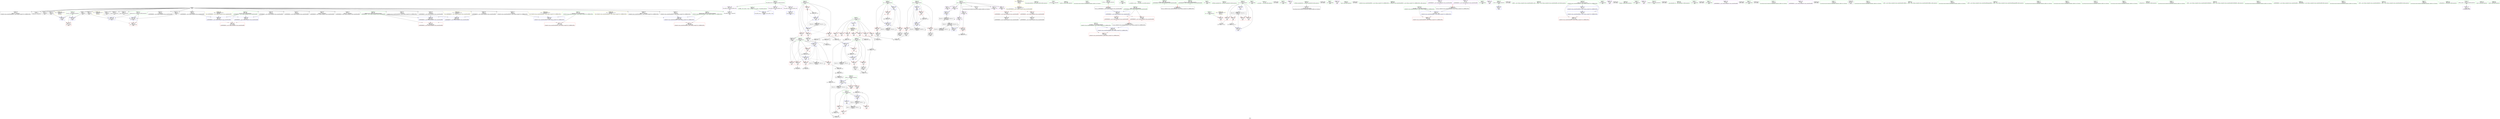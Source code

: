 digraph "SVFG" {
	label="SVFG";

	Node0x5555a6c072e0 [shape=record,color=grey,label="{NodeID: 0\nNullPtr}"];
	Node0x5555a6c072e0 -> Node0x5555a6c2e300[style=solid];
	Node0x5555a6c072e0 -> Node0x5555a6c2e400[style=solid];
	Node0x5555a6c072e0 -> Node0x5555a6c2e4d0[style=solid];
	Node0x5555a6c072e0 -> Node0x5555a6c2e5a0[style=solid];
	Node0x5555a6c072e0 -> Node0x5555a6c2e670[style=solid];
	Node0x5555a6c072e0 -> Node0x5555a6c2e740[style=solid];
	Node0x5555a6c072e0 -> Node0x5555a6c2e810[style=solid];
	Node0x5555a6c072e0 -> Node0x5555a6c2e8e0[style=solid];
	Node0x5555a6c072e0 -> Node0x5555a6c2e9b0[style=solid];
	Node0x5555a6c072e0 -> Node0x5555a6c2ea80[style=solid];
	Node0x5555a6c072e0 -> Node0x5555a6c2eb50[style=solid];
	Node0x5555a6c072e0 -> Node0x5555a6c2ec20[style=solid];
	Node0x5555a6c072e0 -> Node0x5555a6c2ecf0[style=solid];
	Node0x5555a6c072e0 -> Node0x5555a6c2edc0[style=solid];
	Node0x5555a6c072e0 -> Node0x5555a6c2ee90[style=solid];
	Node0x5555a6c072e0 -> Node0x5555a6c2ef60[style=solid];
	Node0x5555a6c072e0 -> Node0x5555a6c2f030[style=solid];
	Node0x5555a6c072e0 -> Node0x5555a6c2f100[style=solid];
	Node0x5555a6c072e0 -> Node0x5555a6c2f1d0[style=solid];
	Node0x5555a6c072e0 -> Node0x5555a6c2f2a0[style=solid];
	Node0x5555a6c072e0 -> Node0x5555a6c2f370[style=solid];
	Node0x5555a6c072e0 -> Node0x5555a6c2b9f0[style=solid];
	Node0x5555a6c072e0 -> Node0x5555a6c34be0[style=solid];
	Node0x5555a6c2f5e0 [shape=record,color=blue,label="{NodeID: 194\n84\<--197\nk\<--sub22\nmain\n}"];
	Node0x5555a6c2f5e0 -> Node0x5555a6c33530[style=dashed];
	Node0x5555a6c2f5e0 -> Node0x5555a6c33600[style=dashed];
	Node0x5555a6c2f5e0 -> Node0x5555a6c336d0[style=dashed];
	Node0x5555a6c2f5e0 -> Node0x5555a6c337a0[style=dashed];
	Node0x5555a6c2f5e0 -> Node0x5555a6c33870[style=dashed];
	Node0x5555a6c2f5e0 -> Node0x5555a6c2f920[style=dashed];
	Node0x5555a6c2f5e0 -> Node0x5555a6c4e910[style=dashed];
	Node0x5555a6c2c680 [shape=record,color=purple,label="{NodeID: 111\n181\<--13\narrayidx\<--adj\nmain\n}"];
	Node0x5555a6c2a830 [shape=record,color=green,label="{NodeID: 28\n11\<--12\nx\<--x_field_insensitive\nGlob }"];
	Node0x5555a6c2a830 -> Node0x5555a6c325c0[style=solid];
	Node0x5555a6c2a830 -> Node0x5555a6c32690[style=solid];
	Node0x5555a6c2a830 -> Node0x5555a6c32760[style=solid];
	Node0x5555a6c2a830 -> Node0x5555a6c348e0[style=solid];
	Node0x5555a6c2a830 -> Node0x5555a6c2f780[style=solid];
	Node0x5555a6c3e710 [shape=record,color=grey,label="{NodeID: 305\n245 = cmp(243, 244, )\n}"];
	Node0x5555a6c32830 [shape=record,color=red,label="{NodeID: 139\n303\<--30\n\<--stdin\n_Z4OPENRKNSt7__cxx1112basic_stringIcSt11char_traitsIcESaIcEEE\n}"];
	Node0x5555a6c32830 -> Node0x5555a6c2c410[style=solid];
	Node0x5555a6c2d1e0 [shape=record,color=green,label="{NodeID: 56\n159\<--160\nllvm.memset.p0i8.i64\<--llvm.memset.p0i8.i64_field_insensitive\n}"];
	Node0x5555a6c4f810 [shape=record,color=black,label="{NodeID: 333\nMR_28V_2 = PHI(MR_28V_3, MR_28V_1, )\npts\{91 \}\n}"];
	Node0x5555a6c4f810 -> Node0x5555a6c2fac0[style=dashed];
	Node0x5555a6c4f810 -> Node0x5555a6c4f810[style=dashed];
	Node0x5555a6c33ef0 [shape=record,color=red,label="{NodeID: 167\n260\<--90\n\<--j38\nmain\n}"];
	Node0x5555a6c33ef0 -> Node0x5555a6c3cd90[style=solid];
	Node0x5555a6c2ea80 [shape=record,color=black,label="{NodeID: 84\n318\<--3\n\<--dummyVal\n_Z4OPENRKNSt7__cxx1112basic_stringIcSt11char_traitsIcESaIcEEE\n}"];
	Node0x5555a6c1dc50 [shape=record,color=green,label="{NodeID: 1\n7\<--1\n__dso_handle\<--dummyObj\nGlob }"];
	Node0x5555a6c2f6b0 [shape=record,color=blue,label="{NodeID: 195\n86\<--211\naddum\<--cond\nmain\n}"];
	Node0x5555a6c2f6b0 -> Node0x5555a6c33940[style=dashed];
	Node0x5555a6c2f6b0 -> Node0x5555a6c33a10[style=dashed];
	Node0x5555a6c2f6b0 -> Node0x5555a6c2f6b0[style=dashed];
	Node0x5555a6c2f6b0 -> Node0x5555a6c4ee10[style=dashed];
	Node0x5555a6c2c750 [shape=record,color=purple,label="{NodeID: 112\n184\<--13\narrayidx18\<--adj\nmain\n}"];
	Node0x5555a6c2c750 -> Node0x5555a6c35360[style=solid];
	Node0x5555a6c2a930 [shape=record,color=green,label="{NodeID: 29\n13\<--15\nadj\<--adj_field_insensitive\nGlob }"];
	Node0x5555a6c2a930 -> Node0x5555a6c2bac0[style=solid];
	Node0x5555a6c2a930 -> Node0x5555a6c2c680[style=solid];
	Node0x5555a6c2a930 -> Node0x5555a6c2c750[style=solid];
	Node0x5555a6c2a930 -> Node0x5555a6c2c820[style=solid];
	Node0x5555a6c2a930 -> Node0x5555a6c2c8f0[style=solid];
	Node0x5555a6c2a930 -> Node0x5555a6c31460[style=solid];
	Node0x5555a6c2a930 -> Node0x5555a6c314f0[style=solid];
	Node0x5555a6c3e890 [shape=record,color=grey,label="{NodeID: 306\n201 = cmp(200, 9, )\n}"];
	Node0x5555a6c32900 [shape=record,color=red,label="{NodeID: 140\n313\<--35\n\<--stdout\n_Z4OPENRKNSt7__cxx1112basic_stringIcSt11char_traitsIcESaIcEEE\n}"];
	Node0x5555a6c32900 -> Node0x5555a6c2c4e0[style=solid];
	Node0x5555a6c2d2e0 [shape=record,color=green,label="{NodeID: 57\n257\<--258\nputchar\<--putchar_field_insensitive\n}"];
	Node0x5555a6c4fd10 [shape=record,color=black,label="{NodeID: 334\nMR_30V_2 = PHI(MR_30V_3, MR_30V_1, )\npts\{150000 \}\n}"];
	Node0x5555a6c4fd10 -> Node0x5555a6c4bd10[style=dashed];
	Node0x5555a6c4fd10 -> Node0x5555a6c4fd10[style=dashed];
	Node0x5555a6c4fd10 -> Node0x5555a6c52010[style=dashed];
	Node0x5555a6c33fc0 [shape=record,color=red,label="{NodeID: 168\n253\<--252\n\<--arrayidx46\nmain\n}"];
	Node0x5555a6c33fc0 -> Node0x5555a6c31340[style=solid];
	Node0x5555a6c2eb50 [shape=record,color=black,label="{NodeID: 85\n319\<--3\n\<--dummyVal\n_Z4OPENRKNSt7__cxx1112basic_stringIcSt11char_traitsIcESaIcEEE\n}"];
	Node0x5555a6c2eb50 -> Node0x5555a6c2fed0[style=solid];
	Node0x5555a6c075c0 [shape=record,color=green,label="{NodeID: 2\n9\<--1\n\<--dummyObj\nCan only get source location for instruction, argument, global var or function.}"];
	Node0x5555a6c2f780 [shape=record,color=blue,label="{NodeID: 196\n11\<--219\nx\<--sub28\nmain\n}"];
	Node0x5555a6c2f780 -> Node0x5555a6c4ae10[style=dashed];
	Node0x5555a6c2c820 [shape=record,color=purple,label="{NodeID: 113\n222\<--13\narrayidx29\<--adj\nmain\n}"];
	Node0x5555a6c2aa30 [shape=record,color=green,label="{NodeID: 30\n36\<--40\nllvm.global_ctors\<--llvm.global_ctors_field_insensitive\nGlob }"];
	Node0x5555a6c2aa30 -> Node0x5555a6c31d10[style=solid];
	Node0x5555a6c2aa30 -> Node0x5555a6c31e10[style=solid];
	Node0x5555a6c2aa30 -> Node0x5555a6c31f10[style=solid];
	Node0x5555a6c3ea10 [shape=record,color=grey,label="{NodeID: 307\n204 = cmp(203, 9, )\n}"];
	Node0x5555a6c329d0 [shape=record,color=red,label="{NodeID: 141\n277\<--72\nexn\<--exn.slot\nmain\n}"];
	Node0x5555a6c2d3e0 [shape=record,color=green,label="{NodeID: 58\n284\<--285\ns.addr\<--s.addr_field_insensitive\n_Z4OPENRKNSt7__cxx1112basic_stringIcSt11char_traitsIcESaIcEEE\n}"];
	Node0x5555a6c2d3e0 -> Node0x5555a6c34090[style=solid];
	Node0x5555a6c2d3e0 -> Node0x5555a6c34160[style=solid];
	Node0x5555a6c2d3e0 -> Node0x5555a6c2fe00[style=solid];
	Node0x5555a6c34090 [shape=record,color=red,label="{NodeID: 169\n295\<--284\n\<--s.addr\n_Z4OPENRKNSt7__cxx1112basic_stringIcSt11char_traitsIcESaIcEEE\n|{<s0>17}}"];
	Node0x5555a6c34090:s0 -> Node0x5555a6c68a40[style=solid,color=red];
	Node0x5555a6c2ec20 [shape=record,color=black,label="{NodeID: 86\n321\<--3\n\<--dummyVal\n_Z4OPENRKNSt7__cxx1112basic_stringIcSt11char_traitsIcESaIcEEE\n}"];
	Node0x5555a6c2ec20 -> Node0x5555a6c2ffa0[style=solid];
	Node0x5555a6c07df0 [shape=record,color=green,label="{NodeID: 3\n16\<--1\n.str\<--dummyObj\nGlob }"];
	Node0x5555a6c2f850 [shape=record,color=blue,label="{NodeID: 197\n225\<--115\narrayidx31\<--\nmain\n}"];
	Node0x5555a6c2f850 -> Node0x5555a6c4bd10[style=dashed];
	Node0x5555a6c2c8f0 [shape=record,color=purple,label="{NodeID: 114\n225\<--13\narrayidx31\<--adj\nmain\n}"];
	Node0x5555a6c2c8f0 -> Node0x5555a6c2f850[style=solid];
	Node0x5555a6c2ab30 [shape=record,color=green,label="{NodeID: 31\n41\<--42\n__cxx_global_var_init\<--__cxx_global_var_init_field_insensitive\n}"];
	Node0x5555a6c3eb90 [shape=record,color=grey,label="{NodeID: 308\n238 = cmp(236, 237, )\n}"];
	Node0x5555a6c32aa0 [shape=record,color=red,label="{NodeID: 142\n278\<--74\nsel\<--ehselector.slot\nmain\n}"];
	Node0x5555a6c2d4b0 [shape=record,color=green,label="{NodeID: 59\n286\<--287\nref.tmp\<--ref.tmp_field_insensitive\n_Z4OPENRKNSt7__cxx1112basic_stringIcSt11char_traitsIcESaIcEEE\n|{<s0>17}}"];
	Node0x5555a6c2d4b0:s0 -> Node0x5555a6c686c0[style=solid,color=red];
	Node0x5555a6c34160 [shape=record,color=red,label="{NodeID: 170\n309\<--284\n\<--s.addr\n_Z4OPENRKNSt7__cxx1112basic_stringIcSt11char_traitsIcESaIcEEE\n|{<s0>21}}"];
	Node0x5555a6c34160:s0 -> Node0x5555a6c68a40[style=solid,color=red];
	Node0x5555a6c2ecf0 [shape=record,color=black,label="{NodeID: 87\n325\<--3\n\<--dummyVal\n_Z4OPENRKNSt7__cxx1112basic_stringIcSt11char_traitsIcESaIcEEE\n}"];
	Node0x5555a6c17c30 [shape=record,color=green,label="{NodeID: 4\n18\<--1\n.str.1\<--dummyObj\nGlob }"];
	Node0x5555a6c54b30 [shape=record,color=yellow,style=double,label="{NodeID: 364\n45V_1 = ENCHI(MR_45V_0)\npts\{379 \}\nFun[_ZStplIcSt11char_traitsIcESaIcEENSt7__cxx1112basic_stringIT_T0_T1_EERKS8_PKS5_]}"];
	Node0x5555a6c54b30 -> Node0x5555a6c37550[style=dashed];
	Node0x5555a6c2f920 [shape=record,color=blue,label="{NodeID: 198\n84\<--229\nk\<--dec\nmain\n}"];
	Node0x5555a6c2f920 -> Node0x5555a6c33530[style=dashed];
	Node0x5555a6c2f920 -> Node0x5555a6c33600[style=dashed];
	Node0x5555a6c2f920 -> Node0x5555a6c336d0[style=dashed];
	Node0x5555a6c2f920 -> Node0x5555a6c337a0[style=dashed];
	Node0x5555a6c2f920 -> Node0x5555a6c33870[style=dashed];
	Node0x5555a6c2f920 -> Node0x5555a6c2f920[style=dashed];
	Node0x5555a6c2f920 -> Node0x5555a6c4e910[style=dashed];
	Node0x5555a6c31460 [shape=record,color=purple,label="{NodeID: 115\n249\<--13\narrayidx44\<--adj\nmain\n}"];
	Node0x5555a6c2ac30 [shape=record,color=green,label="{NodeID: 32\n45\<--46\n_ZNSt8ios_base4InitC1Ev\<--_ZNSt8ios_base4InitC1Ev_field_insensitive\n}"];
	Node0x5555a6c32b70 [shape=record,color=red,label="{NodeID: 143\n118\<--76\n\<--ntc\nmain\n}"];
	Node0x5555a6c32b70 -> Node0x5555a6c3e290[style=solid];
	Node0x5555a6c2d580 [shape=record,color=green,label="{NodeID: 60\n288\<--289\nexn.slot\<--exn.slot_field_insensitive\n_Z4OPENRKNSt7__cxx1112basic_stringIcSt11char_traitsIcESaIcEEE\n}"];
	Node0x5555a6c2d580 -> Node0x5555a6c34230[style=solid];
	Node0x5555a6c2d580 -> Node0x5555a6c2fed0[style=solid];
	Node0x5555a6c2d580 -> Node0x5555a6c30070[style=solid];
	Node0x5555a6c34230 [shape=record,color=red,label="{NodeID: 171\n332\<--288\nexn\<--exn.slot\n_Z4OPENRKNSt7__cxx1112basic_stringIcSt11char_traitsIcESaIcEEE\n}"];
	Node0x5555a6c2edc0 [shape=record,color=black,label="{NodeID: 88\n326\<--3\n\<--dummyVal\n_Z4OPENRKNSt7__cxx1112basic_stringIcSt11char_traitsIcESaIcEEE\n}"];
	Node0x5555a6c2edc0 -> Node0x5555a6c30070[style=solid];
	Node0x5555a6c07800 [shape=record,color=green,label="{NodeID: 5\n20\<--1\n.str.2\<--dummyObj\nGlob }"];
	Node0x5555a6c30920 [shape=record,color=black,label="{NodeID: 282\n211 = PHI(208, 128, )\n}"];
	Node0x5555a6c30920 -> Node0x5555a6c2f6b0[style=solid];
	Node0x5555a6c2f9f0 [shape=record,color=blue,label="{NodeID: 199\n88\<--93\ni33\<--\nmain\n}"];
	Node0x5555a6c2f9f0 -> Node0x5555a6c33ae0[style=dashed];
	Node0x5555a6c2f9f0 -> Node0x5555a6c33bb0[style=dashed];
	Node0x5555a6c2f9f0 -> Node0x5555a6c33c80[style=dashed];
	Node0x5555a6c2f9f0 -> Node0x5555a6c2fc60[style=dashed];
	Node0x5555a6c2f9f0 -> Node0x5555a6c4f310[style=dashed];
	Node0x5555a6c314f0 [shape=record,color=purple,label="{NodeID: 116\n252\<--13\narrayidx46\<--adj\nmain\n}"];
	Node0x5555a6c314f0 -> Node0x5555a6c33fc0[style=solid];
	Node0x5555a6c2ad30 [shape=record,color=green,label="{NodeID: 33\n51\<--52\n__cxa_atexit\<--__cxa_atexit_field_insensitive\n}"];
	Node0x5555a6c66670 [shape=record,color=black,label="{NodeID: 393\n111 = PHI()\n}"];
	Node0x5555a6c32c40 [shape=record,color=red,label="{NodeID: 144\n117\<--78\n\<--itc\nmain\n}"];
	Node0x5555a6c32c40 -> Node0x5555a6c3e290[style=solid];
	Node0x5555a6c2d650 [shape=record,color=green,label="{NodeID: 61\n290\<--291\nehselector.slot\<--ehselector.slot_field_insensitive\n_Z4OPENRKNSt7__cxx1112basic_stringIcSt11char_traitsIcESaIcEEE\n}"];
	Node0x5555a6c2d650 -> Node0x5555a6c34300[style=solid];
	Node0x5555a6c2d650 -> Node0x5555a6c2ffa0[style=solid];
	Node0x5555a6c2d650 -> Node0x5555a6c30140[style=solid];
	Node0x5555a6c34300 [shape=record,color=red,label="{NodeID: 172\n333\<--290\nsel\<--ehselector.slot\n_Z4OPENRKNSt7__cxx1112basic_stringIcSt11char_traitsIcESaIcEEE\n}"];
	Node0x5555a6c2ee90 [shape=record,color=black,label="{NodeID: 89\n328\<--3\n\<--dummyVal\n_Z4OPENRKNSt7__cxx1112basic_stringIcSt11char_traitsIcESaIcEEE\n}"];
	Node0x5555a6c2ee90 -> Node0x5555a6c30140[style=solid];
	Node0x5555a6c07890 [shape=record,color=green,label="{NodeID: 6\n22\<--1\n.str.3\<--dummyObj\nGlob }"];
	Node0x5555a6c30ec0 [shape=record,color=grey,label="{NodeID: 283\n166 = Binary(165, 128, )\n}"];
	Node0x5555a6c30ec0 -> Node0x5555a6c3e110[style=solid];
	Node0x5555a6c2fac0 [shape=record,color=blue,label="{NodeID: 200\n90\<--93\nj38\<--\nmain\n}"];
	Node0x5555a6c2fac0 -> Node0x5555a6c33d50[style=dashed];
	Node0x5555a6c2fac0 -> Node0x5555a6c33e20[style=dashed];
	Node0x5555a6c2fac0 -> Node0x5555a6c33ef0[style=dashed];
	Node0x5555a6c2fac0 -> Node0x5555a6c2fac0[style=dashed];
	Node0x5555a6c2fac0 -> Node0x5555a6c2fb90[style=dashed];
	Node0x5555a6c2fac0 -> Node0x5555a6c4f810[style=dashed];
	Node0x5555a6c315c0 [shape=record,color=purple,label="{NodeID: 117\n97\<--16\n\<--.str\nmain\n}"];
	Node0x5555a6c2ae30 [shape=record,color=green,label="{NodeID: 34\n50\<--56\n_ZNSt8ios_base4InitD1Ev\<--_ZNSt8ios_base4InitD1Ev_field_insensitive\n}"];
	Node0x5555a6c2ae30 -> Node0x5555a6c2bbc0[style=solid];
	Node0x5555a6c66290 [shape=record,color=black,label="{NodeID: 394\n133 = PHI()\n}"];
	Node0x5555a6c32d10 [shape=record,color=red,label="{NodeID: 145\n131\<--78\n\<--itc\nmain\n}"];
	Node0x5555a6c2d720 [shape=record,color=green,label="{NodeID: 62\n292\<--293\nref.tmp2\<--ref.tmp2_field_insensitive\n_Z4OPENRKNSt7__cxx1112basic_stringIcSt11char_traitsIcESaIcEEE\n|{<s0>21}}"];
	Node0x5555a6c2d720:s0 -> Node0x5555a6c686c0[style=solid,color=red];
	Node0x5555a6c343d0 [shape=record,color=red,label="{NodeID: 173\n385\<--372\n\<--__lhs.addr\n_ZStplIcSt11char_traitsIcESaIcEENSt7__cxx1112basic_stringIT_T0_T1_EERKS8_PKS5_\n}"];
	Node0x5555a6c2ef60 [shape=record,color=black,label="{NodeID: 90\n334\<--3\nlpad.val\<--dummyVal\n_Z4OPENRKNSt7__cxx1112basic_stringIcSt11char_traitsIcESaIcEEE\n}"];
	Node0x5555a6c07920 [shape=record,color=green,label="{NodeID: 7\n24\<--1\n.str.4\<--dummyObj\nGlob }"];
	Node0x5555a6c54dd0 [shape=record,color=yellow,style=double,label="{NodeID: 367\n47V_1 = ENCHI(MR_47V_0)\npts\{381 \}\nFun[_ZStplIcSt11char_traitsIcESaIcEENSt7__cxx1112basic_stringIT_T0_T1_EERKS8_PKS5_]}"];
	Node0x5555a6c54dd0 -> Node0x5555a6c37620[style=dashed];
	Node0x5555a6c31040 [shape=record,color=grey,label="{NodeID: 284\n219 = Binary(218, 217, )\n}"];
	Node0x5555a6c31040 -> Node0x5555a6c2f780[style=solid];
	Node0x5555a6c2fb90 [shape=record,color=blue,label="{NodeID: 201\n90\<--261\nj38\<--inc50\nmain\n}"];
	Node0x5555a6c2fb90 -> Node0x5555a6c33d50[style=dashed];
	Node0x5555a6c2fb90 -> Node0x5555a6c33e20[style=dashed];
	Node0x5555a6c2fb90 -> Node0x5555a6c33ef0[style=dashed];
	Node0x5555a6c2fb90 -> Node0x5555a6c2fac0[style=dashed];
	Node0x5555a6c2fb90 -> Node0x5555a6c2fb90[style=dashed];
	Node0x5555a6c2fb90 -> Node0x5555a6c4f810[style=dashed];
	Node0x5555a6c31690 [shape=record,color=purple,label="{NodeID: 118\n110\<--18\n\<--.str.1\nmain\n}"];
	Node0x5555a6c2af30 [shape=record,color=green,label="{NodeID: 35\n63\<--64\nmain\<--main_field_insensitive\n}"];
	Node0x5555a6c67be0 [shape=record,color=black,label="{NodeID: 395\n48 = PHI()\n}"];
	Node0x5555a6c32de0 [shape=record,color=red,label="{NodeID: 146\n152\<--78\n\<--itc\nmain\n}"];
	Node0x5555a6c2d7f0 [shape=record,color=green,label="{NodeID: 63\n298\<--299\n_ZStplIcSt11char_traitsIcESaIcEENSt7__cxx1112basic_stringIT_T0_T1_EERKS8_PKS5_\<--_ZStplIcSt11char_traitsIcESaIcEENSt7__cxx1112basic_stringIT_T0_T1_EERKS8_PKS5__field_insensitive\n}"];
	Node0x5555a6c344a0 [shape=record,color=red,label="{NodeID: 174\n389\<--374\n\<--__rhs.addr\n_ZStplIcSt11char_traitsIcESaIcEENSt7__cxx1112basic_stringIT_T0_T1_EERKS8_PKS5_\n}"];
	Node0x5555a6c2f030 [shape=record,color=black,label="{NodeID: 91\n335\<--3\nlpad.val7\<--dummyVal\n_Z4OPENRKNSt7__cxx1112basic_stringIcSt11char_traitsIcESaIcEEE\n}"];
	Node0x5555a6c184a0 [shape=record,color=green,label="{NodeID: 8\n26\<--1\n.str.5\<--dummyObj\nGlob }"];
	Node0x5555a6c311c0 [shape=record,color=grey,label="{NodeID: 285\n268 = Binary(267, 115, )\n}"];
	Node0x5555a6c311c0 -> Node0x5555a6c2fc60[style=solid];
	Node0x5555a6c2fc60 [shape=record,color=blue,label="{NodeID: 202\n88\<--268\ni33\<--inc54\nmain\n}"];
	Node0x5555a6c2fc60 -> Node0x5555a6c33ae0[style=dashed];
	Node0x5555a6c2fc60 -> Node0x5555a6c33bb0[style=dashed];
	Node0x5555a6c2fc60 -> Node0x5555a6c33c80[style=dashed];
	Node0x5555a6c2fc60 -> Node0x5555a6c2fc60[style=dashed];
	Node0x5555a6c2fc60 -> Node0x5555a6c4f310[style=dashed];
	Node0x5555a6c31760 [shape=record,color=purple,label="{NodeID: 119\n121\<--20\n\<--.str.2\nmain\n}"];
	Node0x5555a6c2b030 [shape=record,color=green,label="{NodeID: 36\n66\<--67\nretval\<--retval_field_insensitive\nmain\n}"];
	Node0x5555a6c2b030 -> Node0x5555a6c34ce0[style=solid];
	Node0x5555a6c67ce0 [shape=record,color=black,label="{NodeID: 396\n122 = PHI()\n}"];
	Node0x5555a6c32eb0 [shape=record,color=red,label="{NodeID: 147\n272\<--78\n\<--itc\nmain\n}"];
	Node0x5555a6c32eb0 -> Node0x5555a6c3d510[style=solid];
	Node0x5555a6c2d8f0 [shape=record,color=green,label="{NodeID: 64\n301\<--302\n_ZNKSt7__cxx1112basic_stringIcSt11char_traitsIcESaIcEE5c_strEv\<--_ZNKSt7__cxx1112basic_stringIcSt11char_traitsIcESaIcEE5c_strEv_field_insensitive\n}"];
	Node0x5555a6c52010 [shape=record,color=black,label="{NodeID: 341\nMR_30V_5 = PHI(MR_30V_6, MR_30V_4, )\npts\{150000 \}\n}"];
	Node0x5555a6c52010 -> Node0x5555a6c35360[style=dashed];
	Node0x5555a6c52010 -> Node0x5555a6c4bd10[style=dashed];
	Node0x5555a6c52010 -> Node0x5555a6c52010[style=dashed];
	Node0x5555a6c34570 [shape=record,color=red,label="{NodeID: 175\n395\<--376\nnrvo.val\<--nrvo\n_ZStplIcSt11char_traitsIcESaIcEENSt7__cxx1112basic_stringIT_T0_T1_EERKS8_PKS5_\n}"];
	Node0x5555a6c2f100 [shape=record,color=black,label="{NodeID: 92\n397\<--3\n\<--dummyVal\n_ZStplIcSt11char_traitsIcESaIcEENSt7__cxx1112basic_stringIT_T0_T1_EERKS8_PKS5_\n}"];
	Node0x5555a6c18570 [shape=record,color=green,label="{NodeID: 9\n28\<--1\n.str.6\<--dummyObj\nGlob }"];
	Node0x5555a6c31340 [shape=record,color=grey,label="{NodeID: 286\n254 = Binary(255, 253, )\n}"];
	Node0x5555a6c2fd30 [shape=record,color=blue,label="{NodeID: 203\n78\<--273\nitc\<--inc57\nmain\n}"];
	Node0x5555a6c2fd30 -> Node0x5555a6c4da10[style=dashed];
	Node0x5555a6c31830 [shape=record,color=purple,label="{NodeID: 120\n132\<--22\n\<--.str.3\nmain\n}"];
	Node0x5555a6c2b100 [shape=record,color=green,label="{NodeID: 37\n68\<--69\nref.tmp\<--ref.tmp_field_insensitive\nmain\n|{<s0>5}}"];
	Node0x5555a6c2b100:s0 -> Node0x5555a6c68500[style=solid,color=red];
	Node0x5555a6c67f60 [shape=record,color=black,label="{NodeID: 397\n154 = PHI()\n}"];
	Node0x5555a6c32f80 [shape=record,color=red,label="{NodeID: 148\n163\<--80\n\<--i\nmain\n}"];
	Node0x5555a6c32f80 -> Node0x5555a6c2bd90[style=solid];
	Node0x5555a6c2d9f0 [shape=record,color=green,label="{NodeID: 65\n306\<--307\nfreopen\<--freopen_field_insensitive\n}"];
	Node0x5555a6c34640 [shape=record,color=red,label="{NodeID: 176\n407\<--378\nexn\<--exn.slot\n_ZStplIcSt11char_traitsIcESaIcEENSt7__cxx1112basic_stringIT_T0_T1_EERKS8_PKS5_\n}"];
	Node0x5555a6c2f1d0 [shape=record,color=black,label="{NodeID: 93\n398\<--3\n\<--dummyVal\n_ZStplIcSt11char_traitsIcESaIcEENSt7__cxx1112basic_stringIT_T0_T1_EERKS8_PKS5_\n}"];
	Node0x5555a6c2f1d0 -> Node0x5555a6c37550[style=solid];
	Node0x5555a6c18640 [shape=record,color=green,label="{NodeID: 10\n30\<--1\nstdin\<--dummyObj\nGlob }"];
	Node0x5555a6c3cc10 [shape=record,color=grey,label="{NodeID: 287\n170 = Binary(169, 115, )\n}"];
	Node0x5555a6c3cc10 -> Node0x5555a6c35290[style=solid];
	Node0x5555a6c2fe00 [shape=record,color=blue,label="{NodeID: 204\n284\<--283\ns.addr\<--s\n_Z4OPENRKNSt7__cxx1112basic_stringIcSt11char_traitsIcESaIcEEE\n}"];
	Node0x5555a6c2fe00 -> Node0x5555a6c34090[style=dashed];
	Node0x5555a6c2fe00 -> Node0x5555a6c34160[style=dashed];
	Node0x5555a6c31900 [shape=record,color=purple,label="{NodeID: 121\n153\<--24\n\<--.str.4\nmain\n}"];
	Node0x5555a6c2b1d0 [shape=record,color=green,label="{NodeID: 38\n70\<--71\nref.tmp1\<--ref.tmp1_field_insensitive\nmain\n}"];
	Node0x5555a6c68030 [shape=record,color=black,label="{NodeID: 398\n256 = PHI()\n}"];
	Node0x5555a6c33050 [shape=record,color=red,label="{NodeID: 149\n169\<--80\n\<--i\nmain\n}"];
	Node0x5555a6c33050 -> Node0x5555a6c3cc10[style=solid];
	Node0x5555a6c2daf0 [shape=record,color=green,label="{NodeID: 66\n343\<--344\n__gxx_personality_v0\<--__gxx_personality_v0_field_insensitive\n}"];
	Node0x5555a6c34710 [shape=record,color=red,label="{NodeID: 177\n408\<--380\nsel\<--ehselector.slot\n_ZStplIcSt11char_traitsIcESaIcEENSt7__cxx1112basic_stringIT_T0_T1_EERKS8_PKS5_\n}"];
	Node0x5555a6c2f2a0 [shape=record,color=black,label="{NodeID: 94\n400\<--3\n\<--dummyVal\n_ZStplIcSt11char_traitsIcESaIcEENSt7__cxx1112basic_stringIT_T0_T1_EERKS8_PKS5_\n}"];
	Node0x5555a6c2f2a0 -> Node0x5555a6c37620[style=solid];
	Node0x5555a6c18710 [shape=record,color=green,label="{NodeID: 11\n31\<--1\n.str.7\<--dummyObj\nGlob }"];
	Node0x5555a6c3cd90 [shape=record,color=grey,label="{NodeID: 288\n261 = Binary(260, 115, )\n}"];
	Node0x5555a6c3cd90 -> Node0x5555a6c2fb90[style=solid];
	Node0x5555a6c2fed0 [shape=record,color=blue,label="{NodeID: 205\n288\<--319\nexn.slot\<--\n_Z4OPENRKNSt7__cxx1112basic_stringIcSt11char_traitsIcESaIcEEE\n}"];
	Node0x5555a6c2fed0 -> Node0x5555a6c34230[style=dashed];
	Node0x5555a6c319d0 [shape=record,color=purple,label="{NodeID: 122\n296\<--26\n\<--.str.5\n_Z4OPENRKNSt7__cxx1112basic_stringIcSt11char_traitsIcESaIcEEE\n|{<s0>17}}"];
	Node0x5555a6c319d0:s0 -> Node0x5555a6c68b90[style=solid,color=red];
	Node0x5555a6c2b2a0 [shape=record,color=green,label="{NodeID: 39\n72\<--73\nexn.slot\<--exn.slot_field_insensitive\nmain\n}"];
	Node0x5555a6c2b2a0 -> Node0x5555a6c329d0[style=solid];
	Node0x5555a6c2b2a0 -> Node0x5555a6c34e80[style=solid];
	Node0x5555a6c2b2a0 -> Node0x5555a6c35020[style=solid];
	Node0x5555a6c68100 [shape=record,color=black,label="{NodeID: 399\n264 = PHI()\n}"];
	Node0x5555a6c33120 [shape=record,color=red,label="{NodeID: 150\n179\<--80\n\<--i\nmain\n}"];
	Node0x5555a6c33120 -> Node0x5555a6c2bf30[style=solid];
	Node0x5555a6c2dbf0 [shape=record,color=green,label="{NodeID: 67\n372\<--373\n__lhs.addr\<--__lhs.addr_field_insensitive\n_ZStplIcSt11char_traitsIcESaIcEENSt7__cxx1112basic_stringIT_T0_T1_EERKS8_PKS5_\n}"];
	Node0x5555a6c2dbf0 -> Node0x5555a6c343d0[style=solid];
	Node0x5555a6c2dbf0 -> Node0x5555a6c30210[style=solid];
	Node0x5555a6c52f10 [shape=record,color=yellow,style=double,label="{NodeID: 344\n2V_1 = ENCHI(MR_2V_0)\npts\{1 \}\nFun[_Z4OPENRKNSt7__cxx1112basic_stringIcSt11char_traitsIcESaIcEEE]}"];
	Node0x5555a6c52f10 -> Node0x5555a6c32830[style=dashed];
	Node0x5555a6c52f10 -> Node0x5555a6c32900[style=dashed];
	Node0x5555a6c347e0 [shape=record,color=blue,label="{NodeID: 178\n8\<--9\nn\<--\nGlob }"];
	Node0x5555a6c347e0 -> Node0x5555a6c53de0[style=dashed];
	Node0x5555a6c2f370 [shape=record,color=black,label="{NodeID: 95\n409\<--3\nlpad.val\<--dummyVal\n_ZStplIcSt11char_traitsIcESaIcEENSt7__cxx1112basic_stringIT_T0_T1_EERKS8_PKS5_\n}"];
	Node0x5555a6c187e0 [shape=record,color=green,label="{NodeID: 12\n33\<--1\n.str.8\<--dummyObj\nGlob }"];
	Node0x5555a6c3cf10 [shape=record,color=grey,label="{NodeID: 289\n176 = Binary(175, 126, )\n}"];
	Node0x5555a6c3cf10 -> Node0x5555a6c3e410[style=solid];
	Node0x5555a6c2ffa0 [shape=record,color=blue,label="{NodeID: 206\n290\<--321\nehselector.slot\<--\n_Z4OPENRKNSt7__cxx1112basic_stringIcSt11char_traitsIcESaIcEEE\n}"];
	Node0x5555a6c2ffa0 -> Node0x5555a6c34300[style=dashed];
	Node0x5555a6c31aa0 [shape=record,color=purple,label="{NodeID: 123\n304\<--28\n\<--.str.6\n_Z4OPENRKNSt7__cxx1112basic_stringIcSt11char_traitsIcESaIcEEE\n}"];
	Node0x5555a6c2b370 [shape=record,color=green,label="{NodeID: 40\n74\<--75\nehselector.slot\<--ehselector.slot_field_insensitive\nmain\n}"];
	Node0x5555a6c2b370 -> Node0x5555a6c32aa0[style=solid];
	Node0x5555a6c2b370 -> Node0x5555a6c34f50[style=solid];
	Node0x5555a6c2b370 -> Node0x5555a6c350f0[style=solid];
	Node0x5555a6c681d0 [shape=record,color=black,label="{NodeID: 400\n300 = PHI()\n}"];
	Node0x5555a6c331f0 [shape=record,color=red,label="{NodeID: 151\n192\<--80\n\<--i\nmain\n}"];
	Node0x5555a6c331f0 -> Node0x5555a6c3d690[style=solid];
	Node0x5555a6c2dcc0 [shape=record,color=green,label="{NodeID: 68\n374\<--375\n__rhs.addr\<--__rhs.addr_field_insensitive\n_ZStplIcSt11char_traitsIcESaIcEENSt7__cxx1112basic_stringIT_T0_T1_EERKS8_PKS5_\n}"];
	Node0x5555a6c2dcc0 -> Node0x5555a6c344a0[style=solid];
	Node0x5555a6c2dcc0 -> Node0x5555a6c302e0[style=solid];
	Node0x5555a6c348e0 [shape=record,color=blue,label="{NodeID: 179\n11\<--9\nx\<--\nGlob }"];
	Node0x5555a6c348e0 -> Node0x5555a6c4d510[style=dashed];
	Node0x5555a6c2b9f0 [shape=record,color=black,label="{NodeID: 96\n410\<--3\nlpad.val1\<--dummyVal\n_ZStplIcSt11char_traitsIcESaIcEENSt7__cxx1112basic_stringIT_T0_T1_EERKS8_PKS5_\n}"];
	Node0x5555a6c188e0 [shape=record,color=green,label="{NodeID: 13\n35\<--1\nstdout\<--dummyObj\nGlob }"];
	Node0x5555a6c3d090 [shape=record,color=grey,label="{NodeID: 290\n224 = Binary(223, 128, )\n}"];
	Node0x5555a6c30070 [shape=record,color=blue,label="{NodeID: 207\n288\<--326\nexn.slot\<--\n_Z4OPENRKNSt7__cxx1112basic_stringIcSt11char_traitsIcESaIcEEE\n}"];
	Node0x5555a6c30070 -> Node0x5555a6c34230[style=dashed];
	Node0x5555a6c31b70 [shape=record,color=purple,label="{NodeID: 124\n310\<--31\n\<--.str.7\n_Z4OPENRKNSt7__cxx1112basic_stringIcSt11char_traitsIcESaIcEEE\n|{<s0>21}}"];
	Node0x5555a6c31b70:s0 -> Node0x5555a6c68b90[style=solid,color=red];
	Node0x5555a6c2b440 [shape=record,color=green,label="{NodeID: 41\n76\<--77\nntc\<--ntc_field_insensitive\nmain\n}"];
	Node0x5555a6c2b440 -> Node0x5555a6c32b70[style=solid];
	Node0x5555a6c68330 [shape=record,color=black,label="{NodeID: 401\n312 = PHI()\n}"];
	Node0x5555a6c332c0 [shape=record,color=red,label="{NodeID: 152\n173\<--82\n\<--j\nmain\n}"];
	Node0x5555a6c332c0 -> Node0x5555a6c2be60[style=solid];
	Node0x5555a6c2dd90 [shape=record,color=green,label="{NodeID: 69\n376\<--377\nnrvo\<--nrvo_field_insensitive\n_ZStplIcSt11char_traitsIcESaIcEENSt7__cxx1112basic_stringIT_T0_T1_EERKS8_PKS5_\n}"];
	Node0x5555a6c2dd90 -> Node0x5555a6c34570[style=solid];
	Node0x5555a6c2dd90 -> Node0x5555a6c303b0[style=solid];
	Node0x5555a6c2dd90 -> Node0x5555a6c37480[style=solid];
	Node0x5555a6c53b10 [shape=record,color=yellow,style=double,label="{NodeID: 346\n35V_1 = ENCHI(MR_35V_0)\npts\{289 \}\nFun[_Z4OPENRKNSt7__cxx1112basic_stringIcSt11char_traitsIcESaIcEEE]}"];
	Node0x5555a6c53b10 -> Node0x5555a6c2fed0[style=dashed];
	Node0x5555a6c53b10 -> Node0x5555a6c30070[style=dashed];
	Node0x5555a6c349e0 [shape=record,color=blue,label="{NodeID: 180\n424\<--37\nllvm.global_ctors_0\<--\nGlob }"];
	Node0x5555a6c2bac0 [shape=record,color=black,label="{NodeID: 97\n14\<--13\n\<--adj\nCan only get source location for instruction, argument, global var or function.}"];
	Node0x5555a6c29ad0 [shape=record,color=green,label="{NodeID: 14\n37\<--1\n\<--dummyObj\nCan only get source location for instruction, argument, global var or function.}"];
	Node0x5555a6c3d210 [shape=record,color=grey,label="{NodeID: 291\n127 = Binary(128, 125, )\n}"];
	Node0x5555a6c3d210 -> Node0x5555a6c3e590[style=solid];
	Node0x5555a6c30140 [shape=record,color=blue,label="{NodeID: 208\n290\<--328\nehselector.slot\<--\n_Z4OPENRKNSt7__cxx1112basic_stringIcSt11char_traitsIcESaIcEEE\n}"];
	Node0x5555a6c30140 -> Node0x5555a6c34300[style=dashed];
	Node0x5555a6c31c40 [shape=record,color=purple,label="{NodeID: 125\n314\<--33\n\<--.str.8\n_Z4OPENRKNSt7__cxx1112basic_stringIcSt11char_traitsIcESaIcEEE\n}"];
	Node0x5555a6c2b510 [shape=record,color=green,label="{NodeID: 42\n78\<--79\nitc\<--itc_field_insensitive\nmain\n}"];
	Node0x5555a6c2b510 -> Node0x5555a6c32c40[style=solid];
	Node0x5555a6c2b510 -> Node0x5555a6c32d10[style=solid];
	Node0x5555a6c2b510 -> Node0x5555a6c32de0[style=solid];
	Node0x5555a6c2b510 -> Node0x5555a6c32eb0[style=solid];
	Node0x5555a6c2b510 -> Node0x5555a6c34db0[style=solid];
	Node0x5555a6c2b510 -> Node0x5555a6c2fd30[style=solid];
	Node0x5555a6c68430 [shape=record,color=black,label="{NodeID: 402\n390 = PHI()\n}"];
	Node0x5555a6c4ae10 [shape=record,color=black,label="{NodeID: 319\nMR_6V_4 = PHI(MR_6V_6, MR_6V_2, )\npts\{12 \}\n}"];
	Node0x5555a6c4ae10 -> Node0x5555a6c32690[style=dashed];
	Node0x5555a6c4ae10 -> Node0x5555a6c32760[style=dashed];
	Node0x5555a6c4ae10 -> Node0x5555a6c2f780[style=dashed];
	Node0x5555a6c4ae10 -> Node0x5555a6c4ae10[style=dashed];
	Node0x5555a6c4ae10 -> Node0x5555a6c4d510[style=dashed];
	Node0x5555a6c33390 [shape=record,color=red,label="{NodeID: 153\n182\<--82\n\<--j\nmain\n}"];
	Node0x5555a6c33390 -> Node0x5555a6c2c000[style=solid];
	Node0x5555a6c2de60 [shape=record,color=green,label="{NodeID: 70\n378\<--379\nexn.slot\<--exn.slot_field_insensitive\n_ZStplIcSt11char_traitsIcESaIcEENSt7__cxx1112basic_stringIT_T0_T1_EERKS8_PKS5_\n}"];
	Node0x5555a6c2de60 -> Node0x5555a6c34640[style=solid];
	Node0x5555a6c2de60 -> Node0x5555a6c37550[style=solid];
	Node0x5555a6c53bf0 [shape=record,color=yellow,style=double,label="{NodeID: 347\n37V_1 = ENCHI(MR_37V_0)\npts\{291 \}\nFun[_Z4OPENRKNSt7__cxx1112basic_stringIcSt11char_traitsIcESaIcEEE]}"];
	Node0x5555a6c53bf0 -> Node0x5555a6c2ffa0[style=dashed];
	Node0x5555a6c53bf0 -> Node0x5555a6c30140[style=dashed];
	Node0x5555a6c34ae0 [shape=record,color=blue,label="{NodeID: 181\n425\<--38\nllvm.global_ctors_1\<--_GLOBAL__sub_I_azaky_1_0.cpp\nGlob }"];
	Node0x5555a6c2bbc0 [shape=record,color=black,label="{NodeID: 98\n49\<--50\n\<--_ZNSt8ios_base4InitD1Ev\nCan only get source location for instruction, argument, global var or function.}"];
	Node0x5555a6c29b60 [shape=record,color=green,label="{NodeID: 15\n93\<--1\n\<--dummyObj\nCan only get source location for instruction, argument, global var or function.}"];
	Node0x5555a6c3d390 [shape=record,color=grey,label="{NodeID: 292\n229 = Binary(228, 230, )\n}"];
	Node0x5555a6c3d390 -> Node0x5555a6c2f920[style=solid];
	Node0x5555a6c30210 [shape=record,color=blue,label="{NodeID: 209\n372\<--370\n__lhs.addr\<--__lhs\n_ZStplIcSt11char_traitsIcESaIcEENSt7__cxx1112basic_stringIT_T0_T1_EERKS8_PKS5_\n}"];
	Node0x5555a6c30210 -> Node0x5555a6c343d0[style=dashed];
	Node0x5555a6c31d10 [shape=record,color=purple,label="{NodeID: 126\n424\<--36\nllvm.global_ctors_0\<--llvm.global_ctors\nGlob }"];
	Node0x5555a6c31d10 -> Node0x5555a6c349e0[style=solid];
	Node0x5555a6c2b5e0 [shape=record,color=green,label="{NodeID: 43\n80\<--81\ni\<--i_field_insensitive\nmain\n}"];
	Node0x5555a6c2b5e0 -> Node0x5555a6c32f80[style=solid];
	Node0x5555a6c2b5e0 -> Node0x5555a6c33050[style=solid];
	Node0x5555a6c2b5e0 -> Node0x5555a6c33120[style=solid];
	Node0x5555a6c2b5e0 -> Node0x5555a6c331f0[style=solid];
	Node0x5555a6c2b5e0 -> Node0x5555a6c351c0[style=solid];
	Node0x5555a6c2b5e0 -> Node0x5555a6c2f510[style=solid];
	Node0x5555a6c68500 [shape=record,color=black,label="{NodeID: 403\n283 = PHI(68, )\n0th arg _Z4OPENRKNSt7__cxx1112basic_stringIcSt11char_traitsIcESaIcEEE }"];
	Node0x5555a6c68500 -> Node0x5555a6c2fe00[style=solid];
	Node0x5555a6c33460 [shape=record,color=red,label="{NodeID: 154\n187\<--82\n\<--j\nmain\n}"];
	Node0x5555a6c33460 -> Node0x5555a6c3d810[style=solid];
	Node0x5555a6c2df30 [shape=record,color=green,label="{NodeID: 71\n380\<--381\nehselector.slot\<--ehselector.slot_field_insensitive\n_ZStplIcSt11char_traitsIcESaIcEENSt7__cxx1112basic_stringIT_T0_T1_EERKS8_PKS5_\n}"];
	Node0x5555a6c2df30 -> Node0x5555a6c34710[style=solid];
	Node0x5555a6c2df30 -> Node0x5555a6c37620[style=solid];
	Node0x5555a6c53cd0 [shape=record,color=yellow,style=double,label="{NodeID: 348\n2V_1 = ENCHI(MR_2V_0)\npts\{1 \}\nFun[main]|{<s0>5}}"];
	Node0x5555a6c53cd0:s0 -> Node0x5555a6c52f10[style=dashed,color=red];
	Node0x5555a6c34be0 [shape=record,color=blue, style = dotted,label="{NodeID: 182\n426\<--3\nllvm.global_ctors_2\<--dummyVal\nGlob }"];
	Node0x5555a6c2bcc0 [shape=record,color=black,label="{NodeID: 99\n65\<--93\nmain_ret\<--\nmain\n}"];
	Node0x5555a6c29c30 [shape=record,color=green,label="{NodeID: 16\n115\<--1\n\<--dummyObj\nCan only get source location for instruction, argument, global var or function.}"];
	Node0x5555a6c3d510 [shape=record,color=grey,label="{NodeID: 293\n273 = Binary(272, 115, )\n}"];
	Node0x5555a6c3d510 -> Node0x5555a6c2fd30[style=solid];
	Node0x5555a6c302e0 [shape=record,color=blue,label="{NodeID: 210\n374\<--371\n__rhs.addr\<--__rhs\n_ZStplIcSt11char_traitsIcESaIcEENSt7__cxx1112basic_stringIT_T0_T1_EERKS8_PKS5_\n}"];
	Node0x5555a6c302e0 -> Node0x5555a6c344a0[style=dashed];
	Node0x5555a6c31e10 [shape=record,color=purple,label="{NodeID: 127\n425\<--36\nllvm.global_ctors_1\<--llvm.global_ctors\nGlob }"];
	Node0x5555a6c31e10 -> Node0x5555a6c34ae0[style=solid];
	Node0x5555a6c2b6b0 [shape=record,color=green,label="{NodeID: 44\n82\<--83\nj\<--j_field_insensitive\nmain\n}"];
	Node0x5555a6c2b6b0 -> Node0x5555a6c332c0[style=solid];
	Node0x5555a6c2b6b0 -> Node0x5555a6c33390[style=solid];
	Node0x5555a6c2b6b0 -> Node0x5555a6c33460[style=solid];
	Node0x5555a6c2b6b0 -> Node0x5555a6c35290[style=solid];
	Node0x5555a6c2b6b0 -> Node0x5555a6c2f440[style=solid];
	Node0x5555a6c686c0 [shape=record,color=black,label="{NodeID: 404\n369 = PHI(286, 292, )\n0th arg _ZStplIcSt11char_traitsIcESaIcEENSt7__cxx1112basic_stringIT_T0_T1_EERKS8_PKS5_ }"];
	Node0x5555a6c33530 [shape=record,color=red,label="{NodeID: 155\n200\<--84\n\<--k\nmain\n}"];
	Node0x5555a6c33530 -> Node0x5555a6c3e890[style=solid];
	Node0x5555a6c2e000 [shape=record,color=green,label="{NodeID: 72\n387\<--388\n_ZNSt7__cxx1112basic_stringIcSt11char_traitsIcESaIcEEC1ERKS4_\<--_ZNSt7__cxx1112basic_stringIcSt11char_traitsIcESaIcEEC1ERKS4__field_insensitive\n}"];
	Node0x5555a6c53de0 [shape=record,color=yellow,style=double,label="{NodeID: 349\n4V_1 = ENCHI(MR_4V_0)\npts\{10 \}\nFun[main]}"];
	Node0x5555a6c53de0 -> Node0x5555a6c32010[style=dashed];
	Node0x5555a6c53de0 -> Node0x5555a6c320e0[style=dashed];
	Node0x5555a6c53de0 -> Node0x5555a6c321b0[style=dashed];
	Node0x5555a6c53de0 -> Node0x5555a6c32280[style=dashed];
	Node0x5555a6c53de0 -> Node0x5555a6c32350[style=dashed];
	Node0x5555a6c53de0 -> Node0x5555a6c32420[style=dashed];
	Node0x5555a6c53de0 -> Node0x5555a6c324f0[style=dashed];
	Node0x5555a6c34ce0 [shape=record,color=blue,label="{NodeID: 183\n66\<--93\nretval\<--\nmain\n}"];
	Node0x5555a6c2bd90 [shape=record,color=black,label="{NodeID: 100\n164\<--163\nconv\<--\nmain\n}"];
	Node0x5555a6c2bd90 -> Node0x5555a6c3e110[style=solid];
	Node0x5555a6c29d30 [shape=record,color=green,label="{NodeID: 17\n126\<--1\n\<--dummyObj\nCan only get source location for instruction, argument, global var or function.}"];
	Node0x5555a6c3d690 [shape=record,color=grey,label="{NodeID: 294\n193 = Binary(192, 115, )\n}"];
	Node0x5555a6c3d690 -> Node0x5555a6c2f510[style=solid];
	Node0x5555a6c303b0 [shape=record,color=blue,label="{NodeID: 211\n376\<--158\nnrvo\<--\n_ZStplIcSt11char_traitsIcESaIcEENSt7__cxx1112basic_stringIT_T0_T1_EERKS8_PKS5_\n}"];
	Node0x5555a6c303b0 -> Node0x5555a6c37480[style=dashed];
	Node0x5555a6c31f10 [shape=record,color=purple,label="{NodeID: 128\n426\<--36\nllvm.global_ctors_2\<--llvm.global_ctors\nGlob }"];
	Node0x5555a6c31f10 -> Node0x5555a6c34be0[style=solid];
	Node0x5555a6c2b780 [shape=record,color=green,label="{NodeID: 45\n84\<--85\nk\<--k_field_insensitive\nmain\n}"];
	Node0x5555a6c2b780 -> Node0x5555a6c33530[style=solid];
	Node0x5555a6c2b780 -> Node0x5555a6c33600[style=solid];
	Node0x5555a6c2b780 -> Node0x5555a6c336d0[style=solid];
	Node0x5555a6c2b780 -> Node0x5555a6c337a0[style=solid];
	Node0x5555a6c2b780 -> Node0x5555a6c33870[style=solid];
	Node0x5555a6c2b780 -> Node0x5555a6c2f5e0[style=solid];
	Node0x5555a6c2b780 -> Node0x5555a6c2f920[style=solid];
	Node0x5555a6c68a40 [shape=record,color=black,label="{NodeID: 405\n370 = PHI(295, 309, )\n1st arg _ZStplIcSt11char_traitsIcESaIcEENSt7__cxx1112basic_stringIT_T0_T1_EERKS8_PKS5_ }"];
	Node0x5555a6c68a40 -> Node0x5555a6c30210[style=solid];
	Node0x5555a6c4bd10 [shape=record,color=black,label="{NodeID: 322\nMR_30V_7 = PHI(MR_30V_9, MR_30V_4, )\npts\{150000 \}\n}"];
	Node0x5555a6c4bd10 -> Node0x5555a6c33fc0[style=dashed];
	Node0x5555a6c4bd10 -> Node0x5555a6c2f850[style=dashed];
	Node0x5555a6c4bd10 -> Node0x5555a6c4bd10[style=dashed];
	Node0x5555a6c4bd10 -> Node0x5555a6c4fd10[style=dashed];
	Node0x5555a6c33600 [shape=record,color=red,label="{NodeID: 156\n203\<--84\n\<--k\nmain\n}"];
	Node0x5555a6c33600 -> Node0x5555a6c3ea10[style=solid];
	Node0x5555a6c2e100 [shape=record,color=green,label="{NodeID: 73\n391\<--392\n_ZNSt7__cxx1112basic_stringIcSt11char_traitsIcESaIcEE6appendEPKc\<--_ZNSt7__cxx1112basic_stringIcSt11char_traitsIcESaIcEE6appendEPKc_field_insensitive\n}"];
	Node0x5555a6c34db0 [shape=record,color=blue,label="{NodeID: 184\n78\<--115\nitc\<--\nmain\n}"];
	Node0x5555a6c34db0 -> Node0x5555a6c4da10[style=dashed];
	Node0x5555a6c2be60 [shape=record,color=black,label="{NodeID: 101\n174\<--173\nconv13\<--\nmain\n}"];
	Node0x5555a6c2be60 -> Node0x5555a6c3e410[style=solid];
	Node0x5555a6c29e30 [shape=record,color=green,label="{NodeID: 18\n128\<--1\n\<--dummyObj\nCan only get source location for instruction, argument, global var or function.}"];
	Node0x5555a6c3d810 [shape=record,color=grey,label="{NodeID: 295\n188 = Binary(187, 115, )\n}"];
	Node0x5555a6c3d810 -> Node0x5555a6c2f440[style=solid];
	Node0x5555a6c37480 [shape=record,color=blue,label="{NodeID: 212\n376\<--394\nnrvo\<--\n_ZStplIcSt11char_traitsIcESaIcEENSt7__cxx1112basic_stringIT_T0_T1_EERKS8_PKS5_\n}"];
	Node0x5555a6c37480 -> Node0x5555a6c34570[style=dashed];
	Node0x5555a6c32010 [shape=record,color=red,label="{NodeID: 129\n124\<--8\n\<--n\nmain\n}"];
	Node0x5555a6c32010 -> Node0x5555a6c3d990[style=solid];
	Node0x5555a6c2b850 [shape=record,color=green,label="{NodeID: 46\n86\<--87\naddum\<--addum_field_insensitive\nmain\n}"];
	Node0x5555a6c2b850 -> Node0x5555a6c33940[style=solid];
	Node0x5555a6c2b850 -> Node0x5555a6c33a10[style=solid];
	Node0x5555a6c2b850 -> Node0x5555a6c2f6b0[style=solid];
	Node0x5555a6c68b90 [shape=record,color=black,label="{NodeID: 406\n371 = PHI(296, 310, )\n2nd arg _ZStplIcSt11char_traitsIcESaIcEENSt7__cxx1112basic_stringIT_T0_T1_EERKS8_PKS5_ }"];
	Node0x5555a6c68b90 -> Node0x5555a6c302e0[style=solid];
	Node0x5555a6c336d0 [shape=record,color=red,label="{NodeID: 157\n206\<--84\n\<--k\nmain\n}"];
	Node0x5555a6c336d0 -> Node0x5555a6c3de10[style=solid];
	Node0x5555a6c2e200 [shape=record,color=green,label="{NodeID: 74\n38\<--420\n_GLOBAL__sub_I_azaky_1_0.cpp\<--_GLOBAL__sub_I_azaky_1_0.cpp_field_insensitive\n}"];
	Node0x5555a6c2e200 -> Node0x5555a6c34ae0[style=solid];
	Node0x5555a6c34e80 [shape=record,color=blue,label="{NodeID: 185\n72\<--138\nexn.slot\<--\nmain\n}"];
	Node0x5555a6c34e80 -> Node0x5555a6c329d0[style=dashed];
	Node0x5555a6c2bf30 [shape=record,color=black,label="{NodeID: 102\n180\<--179\nidxprom\<--\nmain\n}"];
	Node0x5555a6c29f30 [shape=record,color=green,label="{NodeID: 19\n156\<--1\n\<--dummyObj\nCan only get source location for instruction, argument, global var or function.}"];
	Node0x5555a6c3d990 [shape=record,color=grey,label="{NodeID: 296\n125 = Binary(124, 126, )\n}"];
	Node0x5555a6c3d990 -> Node0x5555a6c3d210[style=solid];
	Node0x5555a6c37550 [shape=record,color=blue,label="{NodeID: 213\n378\<--398\nexn.slot\<--\n_ZStplIcSt11char_traitsIcESaIcEENSt7__cxx1112basic_stringIT_T0_T1_EERKS8_PKS5_\n}"];
	Node0x5555a6c37550 -> Node0x5555a6c34640[style=dashed];
	Node0x5555a6c320e0 [shape=record,color=red,label="{NodeID: 130\n165\<--8\n\<--n\nmain\n}"];
	Node0x5555a6c320e0 -> Node0x5555a6c30ec0[style=solid];
	Node0x5555a6c2b920 [shape=record,color=green,label="{NodeID: 47\n88\<--89\ni33\<--i33_field_insensitive\nmain\n}"];
	Node0x5555a6c2b920 -> Node0x5555a6c33ae0[style=solid];
	Node0x5555a6c2b920 -> Node0x5555a6c33bb0[style=solid];
	Node0x5555a6c2b920 -> Node0x5555a6c33c80[style=solid];
	Node0x5555a6c2b920 -> Node0x5555a6c2f9f0[style=solid];
	Node0x5555a6c2b920 -> Node0x5555a6c2fc60[style=solid];
	Node0x5555a6c337a0 [shape=record,color=red,label="{NodeID: 158\n221\<--84\n\<--k\nmain\n}"];
	Node0x5555a6c2e300 [shape=record,color=black,label="{NodeID: 75\n2\<--3\ndummyVal\<--dummyVal\n}"];
	Node0x5555a6c54080 [shape=record,color=yellow,style=double,label="{NodeID: 352\n10V_1 = ENCHI(MR_10V_0)\npts\{73 \}\nFun[main]}"];
	Node0x5555a6c54080 -> Node0x5555a6c34e80[style=dashed];
	Node0x5555a6c54080 -> Node0x5555a6c35020[style=dashed];
	Node0x5555a6c34f50 [shape=record,color=blue,label="{NodeID: 186\n74\<--140\nehselector.slot\<--\nmain\n}"];
	Node0x5555a6c34f50 -> Node0x5555a6c32aa0[style=dashed];
	Node0x5555a6c2c000 [shape=record,color=black,label="{NodeID: 103\n183\<--182\nidxprom17\<--\nmain\n}"];
	Node0x5555a6c2a030 [shape=record,color=green,label="{NodeID: 20\n157\<--1\n\<--dummyObj\nCan only get source location for instruction, argument, global var or function.}"];
	Node0x5555a6c3db10 [shape=record,color=grey,label="{NodeID: 297\n197 = Binary(196, 126, )\n}"];
	Node0x5555a6c3db10 -> Node0x5555a6c2f5e0[style=solid];
	Node0x5555a6c37620 [shape=record,color=blue,label="{NodeID: 214\n380\<--400\nehselector.slot\<--\n_ZStplIcSt11char_traitsIcESaIcEENSt7__cxx1112basic_stringIT_T0_T1_EERKS8_PKS5_\n}"];
	Node0x5555a6c37620 -> Node0x5555a6c34710[style=dashed];
	Node0x5555a6c321b0 [shape=record,color=red,label="{NodeID: 131\n175\<--8\n\<--n\nmain\n}"];
	Node0x5555a6c321b0 -> Node0x5555a6c3cf10[style=solid];
	Node0x5555a6c2ca10 [shape=record,color=green,label="{NodeID: 48\n90\<--91\nj38\<--j38_field_insensitive\nmain\n}"];
	Node0x5555a6c2ca10 -> Node0x5555a6c33d50[style=solid];
	Node0x5555a6c2ca10 -> Node0x5555a6c33e20[style=solid];
	Node0x5555a6c2ca10 -> Node0x5555a6c33ef0[style=solid];
	Node0x5555a6c2ca10 -> Node0x5555a6c2fac0[style=solid];
	Node0x5555a6c2ca10 -> Node0x5555a6c2fb90[style=solid];
	Node0x5555a6c33870 [shape=record,color=red,label="{NodeID: 159\n228\<--84\n\<--k\nmain\n}"];
	Node0x5555a6c33870 -> Node0x5555a6c3d390[style=solid];
	Node0x5555a6c2e400 [shape=record,color=black,label="{NodeID: 76\n137\<--3\n\<--dummyVal\nmain\n}"];
	Node0x5555a6c54160 [shape=record,color=yellow,style=double,label="{NodeID: 353\n12V_1 = ENCHI(MR_12V_0)\npts\{75 \}\nFun[main]}"];
	Node0x5555a6c54160 -> Node0x5555a6c34f50[style=dashed];
	Node0x5555a6c54160 -> Node0x5555a6c350f0[style=dashed];
	Node0x5555a6c35020 [shape=record,color=blue,label="{NodeID: 187\n72\<--144\nexn.slot\<--\nmain\n}"];
	Node0x5555a6c35020 -> Node0x5555a6c329d0[style=dashed];
	Node0x5555a6c2c0d0 [shape=record,color=black,label="{NodeID: 104\n236\<--235\nconv35\<--\nmain\n}"];
	Node0x5555a6c2c0d0 -> Node0x5555a6c3eb90[style=solid];
	Node0x5555a6c2a130 [shape=record,color=green,label="{NodeID: 21\n158\<--1\n\<--dummyObj\nCan only get source location for instruction, argument, global var or function.}"];
	Node0x5555a6c3dc90 [shape=record,color=grey,label="{NodeID: 298\n208 = Binary(128, 207, )\n}"];
	Node0x5555a6c3dc90 -> Node0x5555a6c30920[style=solid];
	Node0x5555a6c32280 [shape=record,color=red,label="{NodeID: 132\n196\<--8\n\<--n\nmain\n}"];
	Node0x5555a6c32280 -> Node0x5555a6c3db10[style=solid];
	Node0x5555a6c2cae0 [shape=record,color=green,label="{NodeID: 49\n95\<--96\n_ZNSaIcEC1Ev\<--_ZNSaIcEC1Ev_field_insensitive\n}"];
	Node0x5555a6c4d510 [shape=record,color=black,label="{NodeID: 326\nMR_6V_2 = PHI(MR_6V_3, MR_6V_1, )\npts\{12 \}\n}"];
	Node0x5555a6c4d510 -> Node0x5555a6c325c0[style=dashed];
	Node0x5555a6c4d510 -> Node0x5555a6c4ae10[style=dashed];
	Node0x5555a6c4d510 -> Node0x5555a6c4d510[style=dashed];
	Node0x5555a6c33940 [shape=record,color=red,label="{NodeID: 160\n214\<--86\n\<--addum\nmain\n}"];
	Node0x5555a6c33940 -> Node0x5555a6c3df90[style=solid];
	Node0x5555a6c2e4d0 [shape=record,color=black,label="{NodeID: 77\n138\<--3\n\<--dummyVal\nmain\n}"];
	Node0x5555a6c2e4d0 -> Node0x5555a6c34e80[style=solid];
	Node0x5555a6c54240 [shape=record,color=yellow,style=double,label="{NodeID: 354\n14V_1 = ENCHI(MR_14V_0)\npts\{77 \}\nFun[main]}"];
	Node0x5555a6c54240 -> Node0x5555a6c32b70[style=dashed];
	Node0x5555a6c350f0 [shape=record,color=blue,label="{NodeID: 188\n74\<--146\nehselector.slot\<--\nmain\n}"];
	Node0x5555a6c350f0 -> Node0x5555a6c32aa0[style=dashed];
	Node0x5555a6c2c1a0 [shape=record,color=black,label="{NodeID: 105\n243\<--242\nconv40\<--\nmain\n}"];
	Node0x5555a6c2c1a0 -> Node0x5555a6c3e710[style=solid];
	Node0x5555a6c2a230 [shape=record,color=green,label="{NodeID: 22\n230\<--1\n\<--dummyObj\nCan only get source location for instruction, argument, global var or function.}"];
	Node0x5555a6c3de10 [shape=record,color=grey,label="{NodeID: 299\n207 = Binary(206, 128, )\n}"];
	Node0x5555a6c3de10 -> Node0x5555a6c3dc90[style=solid];
	Node0x5555a6c32350 [shape=record,color=red,label="{NodeID: 133\n223\<--8\n\<--n\nmain\n}"];
	Node0x5555a6c32350 -> Node0x5555a6c3d090[style=solid];
	Node0x5555a6c2cbe0 [shape=record,color=green,label="{NodeID: 50\n99\<--100\n_ZNSt7__cxx1112basic_stringIcSt11char_traitsIcESaIcEEC1EPKcRKS3_\<--_ZNSt7__cxx1112basic_stringIcSt11char_traitsIcESaIcEEC1EPKcRKS3__field_insensitive\n}"];
	Node0x5555a6c4da10 [shape=record,color=black,label="{NodeID: 327\nMR_16V_3 = PHI(MR_16V_4, MR_16V_2, )\npts\{79 \}\n}"];
	Node0x5555a6c4da10 -> Node0x5555a6c32c40[style=dashed];
	Node0x5555a6c4da10 -> Node0x5555a6c32d10[style=dashed];
	Node0x5555a6c4da10 -> Node0x5555a6c32de0[style=dashed];
	Node0x5555a6c4da10 -> Node0x5555a6c32eb0[style=dashed];
	Node0x5555a6c4da10 -> Node0x5555a6c2fd30[style=dashed];
	Node0x5555a6c33a10 [shape=record,color=red,label="{NodeID: 161\n217\<--86\n\<--addum\nmain\n}"];
	Node0x5555a6c33a10 -> Node0x5555a6c31040[style=solid];
	Node0x5555a6c2e5a0 [shape=record,color=black,label="{NodeID: 78\n140\<--3\n\<--dummyVal\nmain\n}"];
	Node0x5555a6c2e5a0 -> Node0x5555a6c34f50[style=solid];
	Node0x5555a6c351c0 [shape=record,color=blue,label="{NodeID: 189\n80\<--93\ni\<--\nmain\n}"];
	Node0x5555a6c351c0 -> Node0x5555a6c32f80[style=dashed];
	Node0x5555a6c351c0 -> Node0x5555a6c33050[style=dashed];
	Node0x5555a6c351c0 -> Node0x5555a6c33120[style=dashed];
	Node0x5555a6c351c0 -> Node0x5555a6c331f0[style=dashed];
	Node0x5555a6c351c0 -> Node0x5555a6c2f510[style=dashed];
	Node0x5555a6c351c0 -> Node0x5555a6c4df10[style=dashed];
	Node0x5555a6c2c270 [shape=record,color=black,label="{NodeID: 106\n248\<--247\nidxprom43\<--\nmain\n}"];
	Node0x5555a6c2a330 [shape=record,color=green,label="{NodeID: 23\n255\<--1\n\<--dummyObj\nCan only get source location for instruction, argument, global var or function.}"];
	Node0x5555a6c3df90 [shape=record,color=grey,label="{NodeID: 300\n215 = cmp(213, 214, )\n}"];
	Node0x5555a6c32420 [shape=record,color=red,label="{NodeID: 134\n237\<--8\n\<--n\nmain\n}"];
	Node0x5555a6c32420 -> Node0x5555a6c3eb90[style=solid];
	Node0x5555a6c2cce0 [shape=record,color=green,label="{NodeID: 51\n102\<--103\n_Z4OPENRKNSt7__cxx1112basic_stringIcSt11char_traitsIcESaIcEEE\<--_Z4OPENRKNSt7__cxx1112basic_stringIcSt11char_traitsIcESaIcEEE_field_insensitive\n}"];
	Node0x5555a6c4df10 [shape=record,color=black,label="{NodeID: 328\nMR_18V_2 = PHI(MR_18V_3, MR_18V_1, )\npts\{81 \}\n}"];
	Node0x5555a6c4df10 -> Node0x5555a6c351c0[style=dashed];
	Node0x5555a6c4df10 -> Node0x5555a6c4df10[style=dashed];
	Node0x5555a6c33ae0 [shape=record,color=red,label="{NodeID: 162\n235\<--88\n\<--i33\nmain\n}"];
	Node0x5555a6c33ae0 -> Node0x5555a6c2c0d0[style=solid];
	Node0x5555a6c2e670 [shape=record,color=black,label="{NodeID: 79\n143\<--3\n\<--dummyVal\nmain\n}"];
	Node0x5555a6c35290 [shape=record,color=blue,label="{NodeID: 190\n82\<--170\nj\<--add\nmain\n}"];
	Node0x5555a6c35290 -> Node0x5555a6c332c0[style=dashed];
	Node0x5555a6c35290 -> Node0x5555a6c33390[style=dashed];
	Node0x5555a6c35290 -> Node0x5555a6c33460[style=dashed];
	Node0x5555a6c35290 -> Node0x5555a6c35290[style=dashed];
	Node0x5555a6c35290 -> Node0x5555a6c2f440[style=dashed];
	Node0x5555a6c35290 -> Node0x5555a6c4e410[style=dashed];
	Node0x5555a6c2c340 [shape=record,color=black,label="{NodeID: 107\n251\<--250\nidxprom45\<--\nmain\n}"];
	Node0x5555a6c2a430 [shape=record,color=green,label="{NodeID: 24\n265\<--1\n\<--dummyObj\nCan only get source location for instruction, argument, global var or function.}"];
	Node0x5555a6c3e110 [shape=record,color=grey,label="{NodeID: 301\n167 = cmp(164, 166, )\n}"];
	Node0x5555a6c324f0 [shape=record,color=red,label="{NodeID: 135\n244\<--8\n\<--n\nmain\n}"];
	Node0x5555a6c324f0 -> Node0x5555a6c3e710[style=solid];
	Node0x5555a6c2cde0 [shape=record,color=green,label="{NodeID: 52\n105\<--106\n_ZNSt7__cxx1112basic_stringIcSt11char_traitsIcESaIcEED1Ev\<--_ZNSt7__cxx1112basic_stringIcSt11char_traitsIcESaIcEED1Ev_field_insensitive\n}"];
	Node0x5555a6c4e410 [shape=record,color=black,label="{NodeID: 329\nMR_20V_2 = PHI(MR_20V_3, MR_20V_1, )\npts\{83 \}\n}"];
	Node0x5555a6c4e410 -> Node0x5555a6c35290[style=dashed];
	Node0x5555a6c4e410 -> Node0x5555a6c4e410[style=dashed];
	Node0x5555a6c33bb0 [shape=record,color=red,label="{NodeID: 163\n247\<--88\n\<--i33\nmain\n}"];
	Node0x5555a6c33bb0 -> Node0x5555a6c2c270[style=solid];
	Node0x5555a6c2e740 [shape=record,color=black,label="{NodeID: 80\n144\<--3\n\<--dummyVal\nmain\n}"];
	Node0x5555a6c2e740 -> Node0x5555a6c35020[style=solid];
	Node0x5555a6c35360 [shape=record,color=blue,label="{NodeID: 191\n184\<--115\narrayidx18\<--\nmain\n}"];
	Node0x5555a6c35360 -> Node0x5555a6c52010[style=dashed];
	Node0x5555a6c2c410 [shape=record,color=black,label="{NodeID: 108\n305\<--303\ncall1\<--\n_Z4OPENRKNSt7__cxx1112basic_stringIcSt11char_traitsIcESaIcEEE\n}"];
	Node0x5555a6c2a530 [shape=record,color=green,label="{NodeID: 25\n394\<--1\n\<--dummyObj\nCan only get source location for instruction, argument, global var or function.}"];
	Node0x5555a6c3e290 [shape=record,color=grey,label="{NodeID: 302\n119 = cmp(117, 118, )\n}"];
	Node0x5555a6c325c0 [shape=record,color=red,label="{NodeID: 136\n123\<--11\n\<--x\nmain\n}"];
	Node0x5555a6c325c0 -> Node0x5555a6c3e590[style=solid];
	Node0x5555a6c2cee0 [shape=record,color=green,label="{NodeID: 53\n108\<--109\n_ZNSaIcED1Ev\<--_ZNSaIcED1Ev_field_insensitive\n}"];
	Node0x5555a6c4e910 [shape=record,color=black,label="{NodeID: 330\nMR_22V_2 = PHI(MR_22V_3, MR_22V_1, )\npts\{85 \}\n}"];
	Node0x5555a6c4e910 -> Node0x5555a6c2f5e0[style=dashed];
	Node0x5555a6c4e910 -> Node0x5555a6c4e910[style=dashed];
	Node0x5555a6c33c80 [shape=record,color=red,label="{NodeID: 164\n267\<--88\n\<--i33\nmain\n}"];
	Node0x5555a6c33c80 -> Node0x5555a6c311c0[style=solid];
	Node0x5555a6c2e810 [shape=record,color=black,label="{NodeID: 81\n146\<--3\n\<--dummyVal\nmain\n}"];
	Node0x5555a6c2e810 -> Node0x5555a6c350f0[style=solid];
	Node0x5555a6c2f440 [shape=record,color=blue,label="{NodeID: 192\n82\<--188\nj\<--inc\nmain\n}"];
	Node0x5555a6c2f440 -> Node0x5555a6c332c0[style=dashed];
	Node0x5555a6c2f440 -> Node0x5555a6c33390[style=dashed];
	Node0x5555a6c2f440 -> Node0x5555a6c33460[style=dashed];
	Node0x5555a6c2f440 -> Node0x5555a6c35290[style=dashed];
	Node0x5555a6c2f440 -> Node0x5555a6c2f440[style=dashed];
	Node0x5555a6c2f440 -> Node0x5555a6c4e410[style=dashed];
	Node0x5555a6c2c4e0 [shape=record,color=black,label="{NodeID: 109\n315\<--313\ncall6\<--\n_Z4OPENRKNSt7__cxx1112basic_stringIcSt11char_traitsIcESaIcEEE\n}"];
	Node0x5555a6c2a630 [shape=record,color=green,label="{NodeID: 26\n4\<--6\n_ZStL8__ioinit\<--_ZStL8__ioinit_field_insensitive\nGlob }"];
	Node0x5555a6c2a630 -> Node0x5555a6c2c5b0[style=solid];
	Node0x5555a6c3e410 [shape=record,color=grey,label="{NodeID: 303\n177 = cmp(174, 176, )\n}"];
	Node0x5555a6c32690 [shape=record,color=red,label="{NodeID: 137\n213\<--11\n\<--x\nmain\n}"];
	Node0x5555a6c32690 -> Node0x5555a6c3df90[style=solid];
	Node0x5555a6c2cfe0 [shape=record,color=green,label="{NodeID: 54\n112\<--113\nscanf\<--scanf_field_insensitive\n}"];
	Node0x5555a6c4ee10 [shape=record,color=black,label="{NodeID: 331\nMR_24V_2 = PHI(MR_24V_3, MR_24V_1, )\npts\{87 \}\n}"];
	Node0x5555a6c4ee10 -> Node0x5555a6c2f6b0[style=dashed];
	Node0x5555a6c4ee10 -> Node0x5555a6c4ee10[style=dashed];
	Node0x5555a6c33d50 [shape=record,color=red,label="{NodeID: 165\n242\<--90\n\<--j38\nmain\n}"];
	Node0x5555a6c33d50 -> Node0x5555a6c2c1a0[style=solid];
	Node0x5555a6c2e8e0 [shape=record,color=black,label="{NodeID: 82\n279\<--3\nlpad.val\<--dummyVal\nmain\n}"];
	Node0x5555a6c2f510 [shape=record,color=blue,label="{NodeID: 193\n80\<--193\ni\<--inc20\nmain\n}"];
	Node0x5555a6c2f510 -> Node0x5555a6c32f80[style=dashed];
	Node0x5555a6c2f510 -> Node0x5555a6c33050[style=dashed];
	Node0x5555a6c2f510 -> Node0x5555a6c33120[style=dashed];
	Node0x5555a6c2f510 -> Node0x5555a6c331f0[style=dashed];
	Node0x5555a6c2f510 -> Node0x5555a6c2f510[style=dashed];
	Node0x5555a6c2f510 -> Node0x5555a6c4df10[style=dashed];
	Node0x5555a6c2c5b0 [shape=record,color=purple,label="{NodeID: 110\n47\<--4\n\<--_ZStL8__ioinit\n__cxx_global_var_init\n}"];
	Node0x5555a6c2a730 [shape=record,color=green,label="{NodeID: 27\n8\<--10\nn\<--n_field_insensitive\nGlob }"];
	Node0x5555a6c2a730 -> Node0x5555a6c32010[style=solid];
	Node0x5555a6c2a730 -> Node0x5555a6c320e0[style=solid];
	Node0x5555a6c2a730 -> Node0x5555a6c321b0[style=solid];
	Node0x5555a6c2a730 -> Node0x5555a6c32280[style=solid];
	Node0x5555a6c2a730 -> Node0x5555a6c32350[style=solid];
	Node0x5555a6c2a730 -> Node0x5555a6c32420[style=solid];
	Node0x5555a6c2a730 -> Node0x5555a6c324f0[style=solid];
	Node0x5555a6c2a730 -> Node0x5555a6c347e0[style=solid];
	Node0x5555a6c3e590 [shape=record,color=grey,label="{NodeID: 304\n129 = cmp(123, 127, )\n}"];
	Node0x5555a6c32760 [shape=record,color=red,label="{NodeID: 138\n218\<--11\n\<--x\nmain\n}"];
	Node0x5555a6c32760 -> Node0x5555a6c31040[style=solid];
	Node0x5555a6c2d0e0 [shape=record,color=green,label="{NodeID: 55\n134\<--135\nprintf\<--printf_field_insensitive\n}"];
	Node0x5555a6c4f310 [shape=record,color=black,label="{NodeID: 332\nMR_26V_2 = PHI(MR_26V_3, MR_26V_1, )\npts\{89 \}\n}"];
	Node0x5555a6c4f310 -> Node0x5555a6c2f9f0[style=dashed];
	Node0x5555a6c4f310 -> Node0x5555a6c4f310[style=dashed];
	Node0x5555a6c33e20 [shape=record,color=red,label="{NodeID: 166\n250\<--90\n\<--j38\nmain\n}"];
	Node0x5555a6c33e20 -> Node0x5555a6c2c340[style=solid];
	Node0x5555a6c2e9b0 [shape=record,color=black,label="{NodeID: 83\n280\<--3\nlpad.val59\<--dummyVal\nmain\n}"];
}
